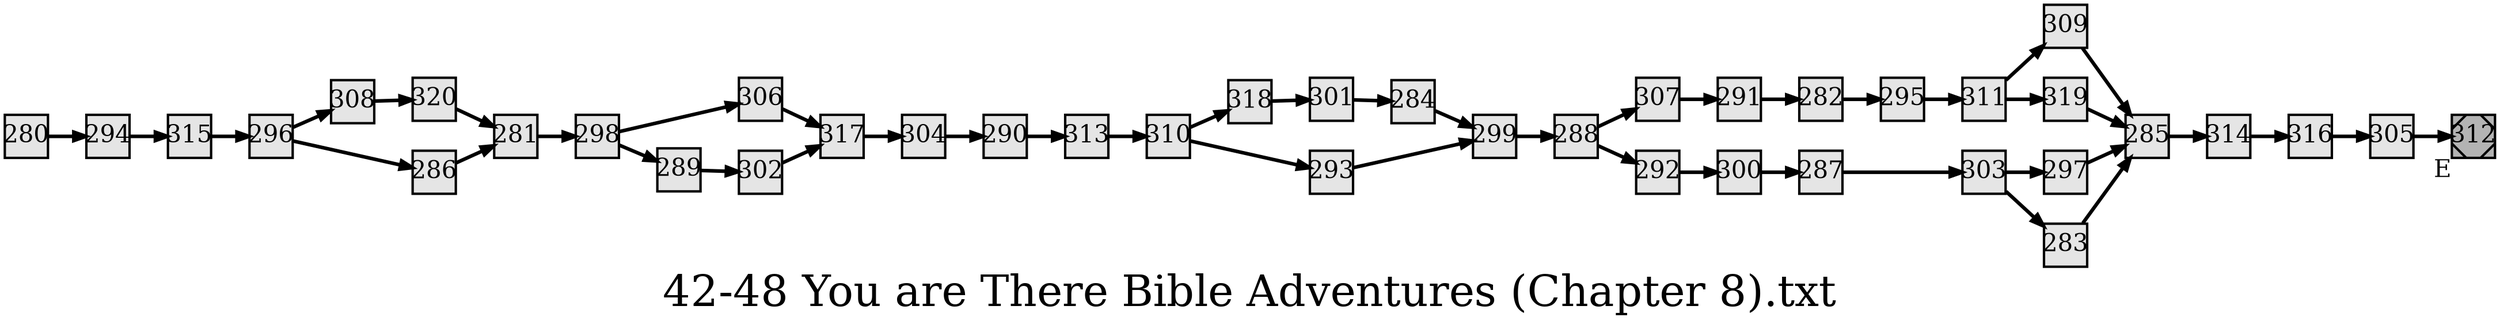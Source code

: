 digraph g{
  graph [ label="42-48 You are There Bible Adventures (Chapter 8).txt" rankdir=LR, ordering=out, fontsize=36, nodesep="0.35", ranksep="0.45"];
  node  [shape=rect, penwidth=2, fontsize=20, style=filled, fillcolor=grey90, margin="0,0", labelfloat=true, regular=true, fixedsize=true];
  edge  [labelfloat=true, penwidth=3, fontsize=12];
  
  
  
  
  
  
  
  280 -> 294;
  281 -> 298;
  282 -> 295;
  283 -> 285;
  284 -> 299;
  285 -> 314;
  286 -> 281;
  287 -> 303;
  288 -> 307;
  288 -> 292;
  289 -> 302;
  290 -> 313;
  291 -> 282;
  292 -> 300;
  293 -> 299;
  294 -> 315;
  295 -> 311;
  296 -> 308;
  296 -> 286;
  297 -> 285;
  298 -> 306;
  298 -> 289;
  299 -> 288;
  300 -> 287;
  301 -> 284;
  302 -> 317;
  303 -> 297;
  303 -> 283;
  304 -> 290;
  305 -> 312;
  306 -> 317;
  307 -> 291;
  308 -> 320;
  309 -> 285;
  310 -> 318;
  310 -> 293;
  311 -> 309;
  311 -> 319;
  312	[ xlabel="E", shape=Msquare, fontsize=20, fillcolor=grey70 ];
  313 -> 310;
  314 -> 316;
  315 -> 296;
  316 -> 305;
  317 -> 304;
  318 -> 301;
  319 -> 285;
  320 -> 281;
}

